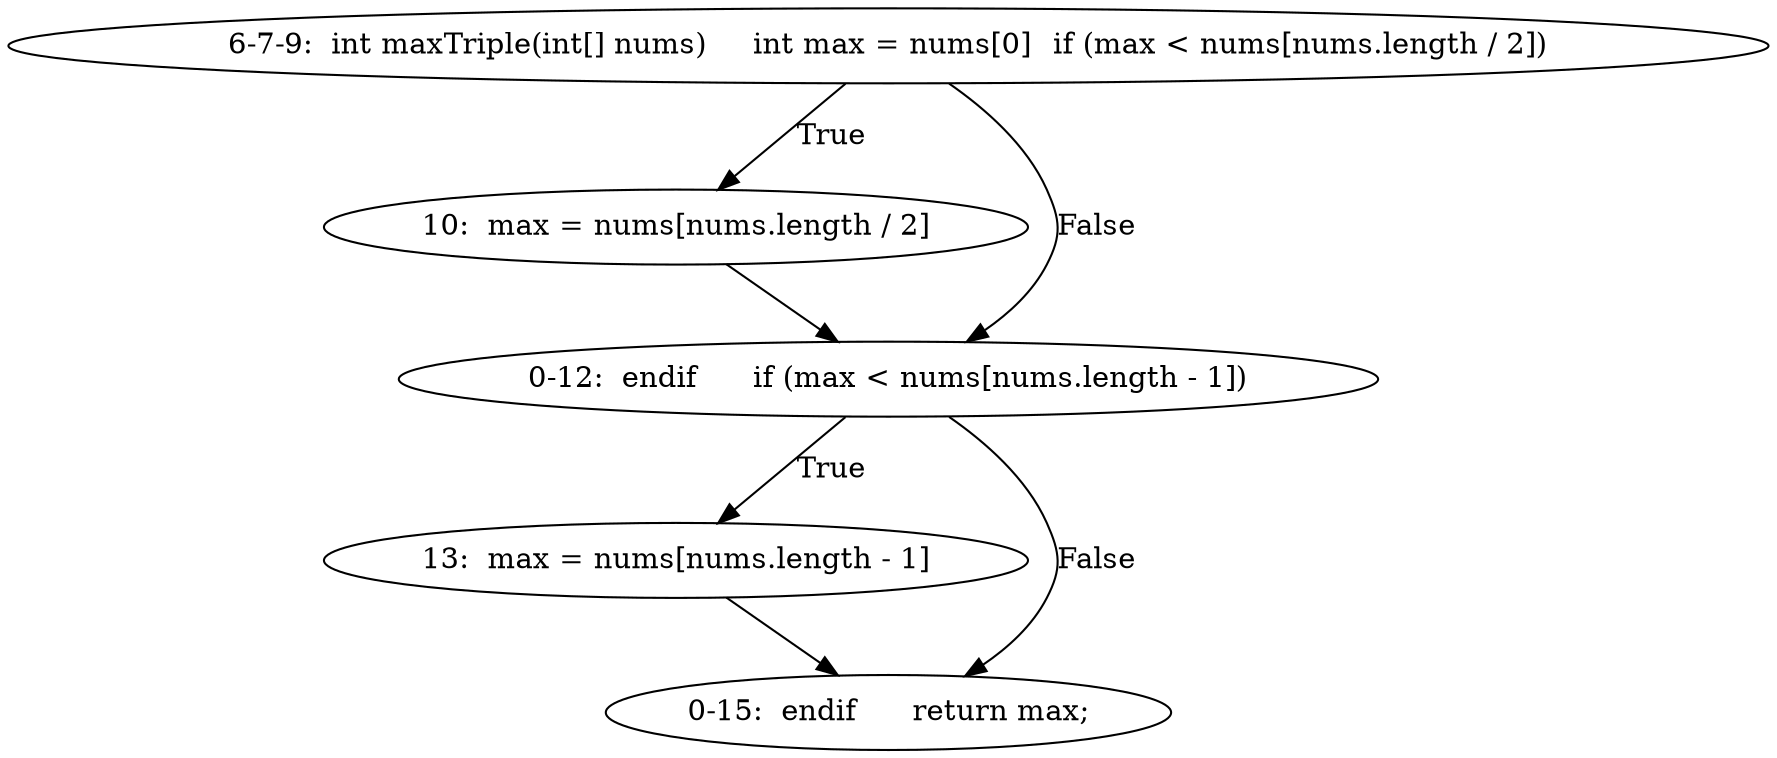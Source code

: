 digraph result_test { 
// graph-vertices
  a2  [label="6-7-9:  int maxTriple(int[] nums)	int max = nums[0]	if (max < nums[nums.length / 2])"]; 
  3  [label="10:  max = nums[nums.length / 2]"]; 
  a3  [label="0-12:  endif	if (max < nums[nums.length - 1])"]; 
  6  [label="13:  max = nums[nums.length - 1]"]; 
  a4  [label="0-15:  endif	return max;"]; 
// graph-edges
  a2 -> 3  [label="True"]; 
  3 -> a3;
  a2 -> a3  [label="False"]; 
  a3 -> 6  [label="True"]; 
  6 -> a4;
  a3 -> a4  [label="False"]; 
}
